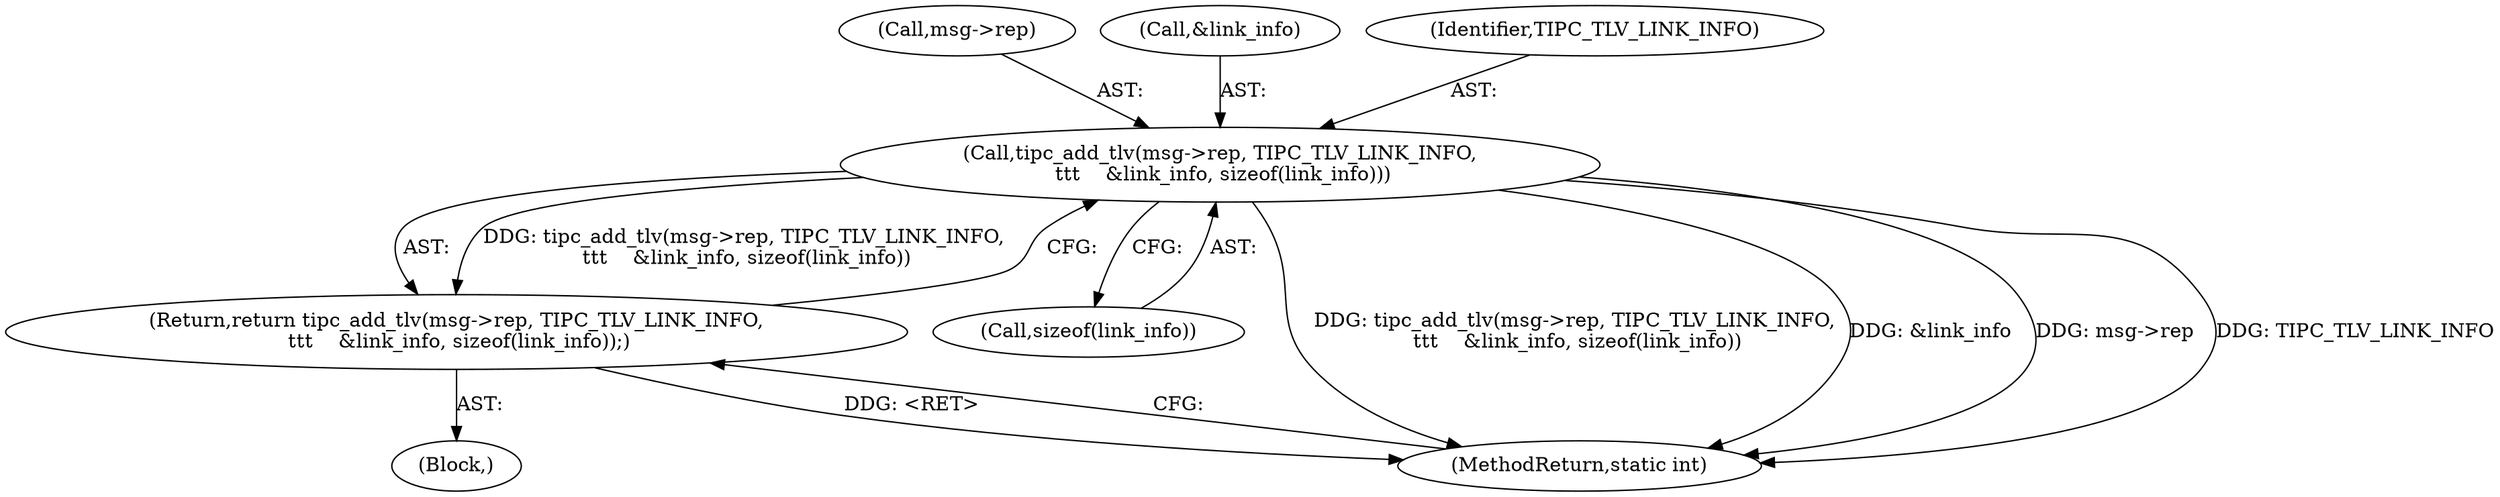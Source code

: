 digraph "0_linux_5d2be1422e02ccd697ccfcd45c85b4a26e6178e2@pointer" {
"1000154" [label="(Call,tipc_add_tlv(msg->rep, TIPC_TLV_LINK_INFO,\n \t\t\t    &link_info, sizeof(link_info)))"];
"1000153" [label="(Return,return tipc_add_tlv(msg->rep, TIPC_TLV_LINK_INFO,\n \t\t\t    &link_info, sizeof(link_info));)"];
"1000154" [label="(Call,tipc_add_tlv(msg->rep, TIPC_TLV_LINK_INFO,\n \t\t\t    &link_info, sizeof(link_info)))"];
"1000153" [label="(Return,return tipc_add_tlv(msg->rep, TIPC_TLV_LINK_INFO,\n \t\t\t    &link_info, sizeof(link_info));)"];
"1000155" [label="(Call,msg->rep)"];
"1000159" [label="(Call,&link_info)"];
"1000103" [label="(Block,)"];
"1000158" [label="(Identifier,TIPC_TLV_LINK_INFO)"];
"1000161" [label="(Call,sizeof(link_info))"];
"1000163" [label="(MethodReturn,static int)"];
"1000154" -> "1000153"  [label="AST: "];
"1000154" -> "1000161"  [label="CFG: "];
"1000155" -> "1000154"  [label="AST: "];
"1000158" -> "1000154"  [label="AST: "];
"1000159" -> "1000154"  [label="AST: "];
"1000161" -> "1000154"  [label="AST: "];
"1000153" -> "1000154"  [label="CFG: "];
"1000154" -> "1000163"  [label="DDG: tipc_add_tlv(msg->rep, TIPC_TLV_LINK_INFO,\n \t\t\t    &link_info, sizeof(link_info))"];
"1000154" -> "1000163"  [label="DDG: &link_info"];
"1000154" -> "1000163"  [label="DDG: msg->rep"];
"1000154" -> "1000163"  [label="DDG: TIPC_TLV_LINK_INFO"];
"1000154" -> "1000153"  [label="DDG: tipc_add_tlv(msg->rep, TIPC_TLV_LINK_INFO,\n \t\t\t    &link_info, sizeof(link_info))"];
"1000153" -> "1000103"  [label="AST: "];
"1000163" -> "1000153"  [label="CFG: "];
"1000153" -> "1000163"  [label="DDG: <RET>"];
}
